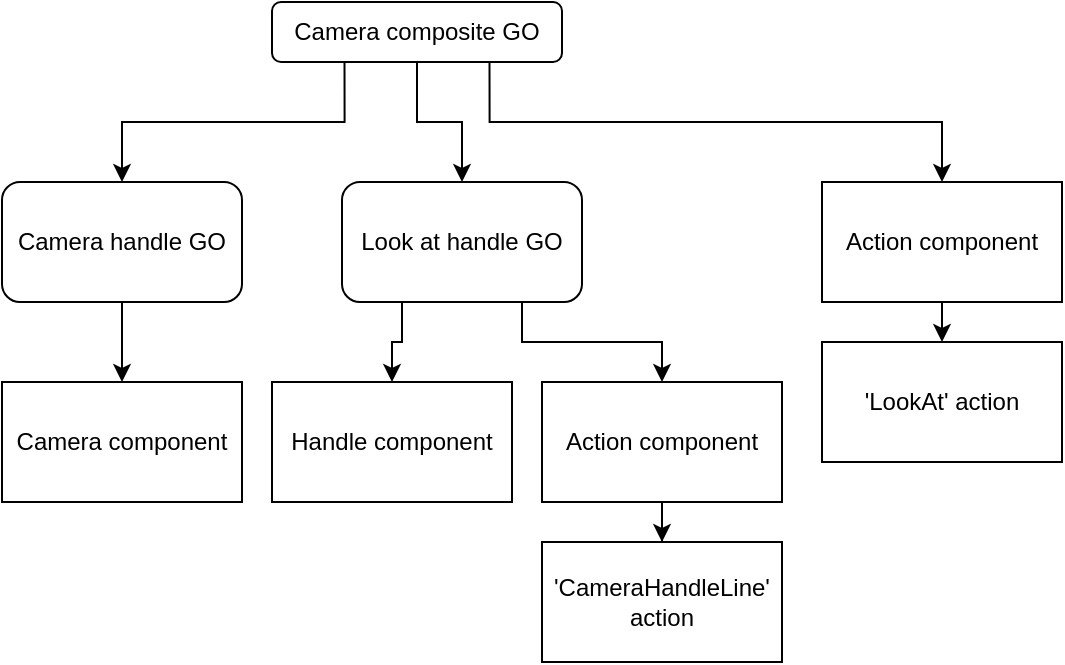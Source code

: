 <mxfile version="20.5.1" type="device"><diagram id="MSNJBioZ-gam2vj3ztWR" name="Page-1"><mxGraphModel dx="566" dy="381" grid="1" gridSize="10" guides="1" tooltips="1" connect="1" arrows="1" fold="1" page="1" pageScale="1" pageWidth="850" pageHeight="1100" math="0" shadow="0"><root><mxCell id="0"/><mxCell id="1" parent="0"/><mxCell id="U_u_I4jZ5uVnYjKprBBf-4" style="edgeStyle=orthogonalEdgeStyle;rounded=0;orthogonalLoop=1;jettySize=auto;html=1;exitX=0.25;exitY=1;exitDx=0;exitDy=0;" edge="1" parent="1" source="U_u_I4jZ5uVnYjKprBBf-1" target="U_u_I4jZ5uVnYjKprBBf-2"><mxGeometry relative="1" as="geometry"/></mxCell><mxCell id="U_u_I4jZ5uVnYjKprBBf-5" style="edgeStyle=orthogonalEdgeStyle;rounded=0;orthogonalLoop=1;jettySize=auto;html=1;exitX=0.5;exitY=1;exitDx=0;exitDy=0;entryX=0.5;entryY=0;entryDx=0;entryDy=0;" edge="1" parent="1" source="U_u_I4jZ5uVnYjKprBBf-1" target="U_u_I4jZ5uVnYjKprBBf-3"><mxGeometry relative="1" as="geometry"/></mxCell><mxCell id="U_u_I4jZ5uVnYjKprBBf-7" style="edgeStyle=orthogonalEdgeStyle;rounded=0;orthogonalLoop=1;jettySize=auto;html=1;exitX=0.75;exitY=1;exitDx=0;exitDy=0;entryX=0.5;entryY=0;entryDx=0;entryDy=0;" edge="1" parent="1" source="U_u_I4jZ5uVnYjKprBBf-1" target="U_u_I4jZ5uVnYjKprBBf-6"><mxGeometry relative="1" as="geometry"/></mxCell><mxCell id="U_u_I4jZ5uVnYjKprBBf-1" value="Camera composite GO" style="rounded=1;whiteSpace=wrap;html=1;" vertex="1" parent="1"><mxGeometry x="305" y="110" width="145" height="30" as="geometry"/></mxCell><mxCell id="U_u_I4jZ5uVnYjKprBBf-9" style="edgeStyle=orthogonalEdgeStyle;rounded=0;orthogonalLoop=1;jettySize=auto;html=1;exitX=0.5;exitY=1;exitDx=0;exitDy=0;entryX=0.5;entryY=0;entryDx=0;entryDy=0;" edge="1" parent="1" source="U_u_I4jZ5uVnYjKprBBf-2" target="U_u_I4jZ5uVnYjKprBBf-8"><mxGeometry relative="1" as="geometry"/></mxCell><mxCell id="U_u_I4jZ5uVnYjKprBBf-2" value="Camera handle GO" style="rounded=1;whiteSpace=wrap;html=1;" vertex="1" parent="1"><mxGeometry x="170" y="200" width="120" height="60" as="geometry"/></mxCell><mxCell id="U_u_I4jZ5uVnYjKprBBf-12" style="edgeStyle=orthogonalEdgeStyle;rounded=0;orthogonalLoop=1;jettySize=auto;html=1;exitX=0.25;exitY=1;exitDx=0;exitDy=0;entryX=0.5;entryY=0;entryDx=0;entryDy=0;" edge="1" parent="1" source="U_u_I4jZ5uVnYjKprBBf-3" target="U_u_I4jZ5uVnYjKprBBf-10"><mxGeometry relative="1" as="geometry"/></mxCell><mxCell id="U_u_I4jZ5uVnYjKprBBf-13" style="edgeStyle=orthogonalEdgeStyle;rounded=0;orthogonalLoop=1;jettySize=auto;html=1;exitX=0.75;exitY=1;exitDx=0;exitDy=0;entryX=0.5;entryY=0;entryDx=0;entryDy=0;" edge="1" parent="1" source="U_u_I4jZ5uVnYjKprBBf-3" target="U_u_I4jZ5uVnYjKprBBf-11"><mxGeometry relative="1" as="geometry"/></mxCell><mxCell id="U_u_I4jZ5uVnYjKprBBf-3" value="Look at handle GO" style="rounded=1;whiteSpace=wrap;html=1;" vertex="1" parent="1"><mxGeometry x="340" y="200" width="120" height="60" as="geometry"/></mxCell><mxCell id="U_u_I4jZ5uVnYjKprBBf-15" style="edgeStyle=orthogonalEdgeStyle;rounded=0;orthogonalLoop=1;jettySize=auto;html=1;exitX=0.5;exitY=1;exitDx=0;exitDy=0;entryX=0.5;entryY=0;entryDx=0;entryDy=0;" edge="1" parent="1" source="U_u_I4jZ5uVnYjKprBBf-6" target="U_u_I4jZ5uVnYjKprBBf-14"><mxGeometry relative="1" as="geometry"/></mxCell><mxCell id="U_u_I4jZ5uVnYjKprBBf-6" value="Action component" style="rounded=0;whiteSpace=wrap;html=1;" vertex="1" parent="1"><mxGeometry x="580" y="200" width="120" height="60" as="geometry"/></mxCell><mxCell id="U_u_I4jZ5uVnYjKprBBf-8" value="Camera component" style="rounded=0;whiteSpace=wrap;html=1;" vertex="1" parent="1"><mxGeometry x="170" y="300" width="120" height="60" as="geometry"/></mxCell><mxCell id="U_u_I4jZ5uVnYjKprBBf-10" value="Handle component" style="rounded=0;whiteSpace=wrap;html=1;" vertex="1" parent="1"><mxGeometry x="305" y="300" width="120" height="60" as="geometry"/></mxCell><mxCell id="U_u_I4jZ5uVnYjKprBBf-17" value="" style="edgeStyle=orthogonalEdgeStyle;rounded=0;orthogonalLoop=1;jettySize=auto;html=1;" edge="1" parent="1" source="U_u_I4jZ5uVnYjKprBBf-11" target="U_u_I4jZ5uVnYjKprBBf-16"><mxGeometry relative="1" as="geometry"/></mxCell><mxCell id="U_u_I4jZ5uVnYjKprBBf-11" value="Action component" style="rounded=0;whiteSpace=wrap;html=1;" vertex="1" parent="1"><mxGeometry x="440" y="300" width="120" height="60" as="geometry"/></mxCell><mxCell id="U_u_I4jZ5uVnYjKprBBf-14" value="'LookAt' action" style="rounded=0;whiteSpace=wrap;html=1;" vertex="1" parent="1"><mxGeometry x="580" y="280" width="120" height="60" as="geometry"/></mxCell><mxCell id="U_u_I4jZ5uVnYjKprBBf-16" value="&lt;div&gt;'CameraHandleLine' action&lt;/div&gt;" style="whiteSpace=wrap;html=1;rounded=0;" vertex="1" parent="1"><mxGeometry x="440" y="380" width="120" height="60" as="geometry"/></mxCell></root></mxGraphModel></diagram></mxfile>
